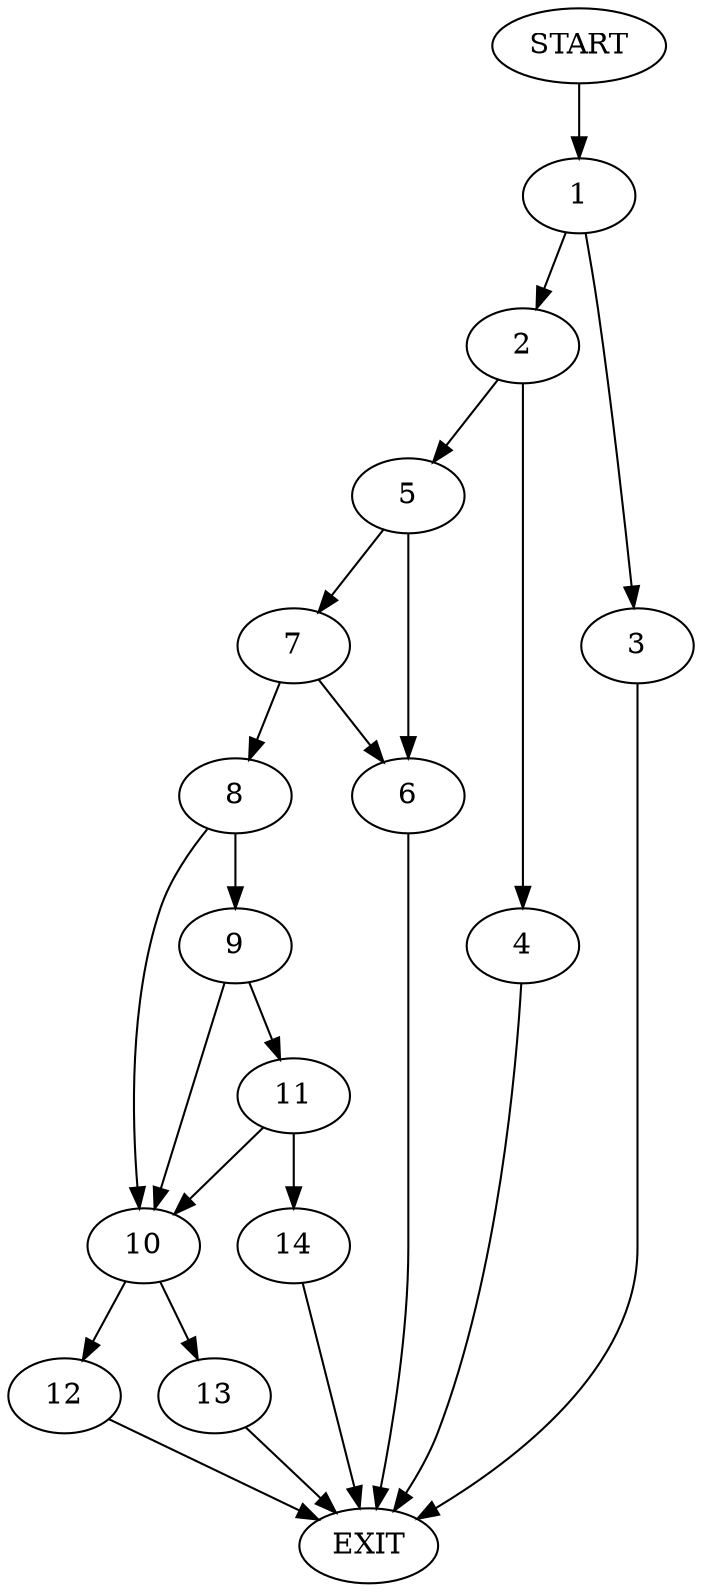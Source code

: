 digraph {
0 [label="START"]
15 [label="EXIT"]
0 -> 1
1 -> 2
1 -> 3
2 -> 4
2 -> 5
3 -> 15
5 -> 6
5 -> 7
4 -> 15
7 -> 8
7 -> 6
6 -> 15
8 -> 9
8 -> 10
9 -> 11
9 -> 10
10 -> 12
10 -> 13
11 -> 14
11 -> 10
14 -> 15
13 -> 15
12 -> 15
}

